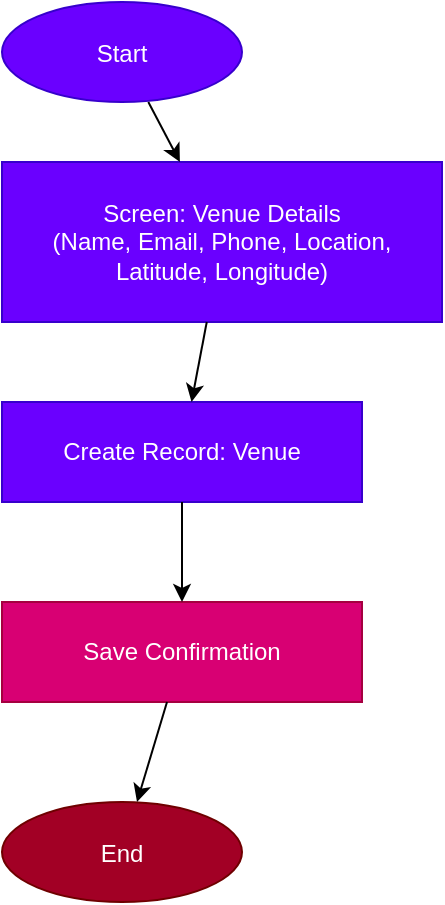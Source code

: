 <mxfile version="28.1.0">
  <diagram name="Venue Form Flow" id="Flow1">
    <mxGraphModel dx="1042" dy="527" grid="1" gridSize="10" guides="1" tooltips="1" connect="1" arrows="1" fold="1" page="1" pageScale="1" pageWidth="850" pageHeight="1100" math="0" shadow="0">
      <root>
        <mxCell id="0" />
        <mxCell id="1" parent="0" />
        <mxCell id="2" value="Start" style="shape=ellipse;fillColor=#6a00ff;strokeColor=#3700CC;fontColor=#ffffff;" parent="1" vertex="1">
          <mxGeometry x="200" y="40" width="120" height="50" as="geometry" />
        </mxCell>
        <mxCell id="3" value="Screen: Venue Details&#xa;(Name, Email, Phone, Location, Latitude, Longitude)" style="shape=rectangle;fillColor=#6a00ff;strokeColor=#3700CC;whiteSpace=wrap;fontColor=#ffffff;fillStyle=auto;" parent="1" vertex="1">
          <mxGeometry x="200" y="120" width="220" height="80" as="geometry" />
        </mxCell>
        <mxCell id="4" value="Create Record: Venue" style="shape=rectangle;fillColor=#6a00ff;strokeColor=#3700CC;whiteSpace=wrap;fontColor=#ffffff;" parent="1" vertex="1">
          <mxGeometry x="200" y="240" width="180" height="50" as="geometry" />
        </mxCell>
        <mxCell id="5" value="Save Confirmation" style="shape=rectangle;fillColor=#d80073;strokeColor=#A50040;whiteSpace=wrap;fontColor=#ffffff;" parent="1" vertex="1">
          <mxGeometry x="200" y="340" width="180" height="50" as="geometry" />
        </mxCell>
        <mxCell id="6" value="End" style="shape=ellipse;fillColor=#a20025;strokeColor=#6F0000;fontColor=#ffffff;" parent="1" vertex="1">
          <mxGeometry x="200" y="440" width="120" height="50" as="geometry" />
        </mxCell>
        <mxCell id="7" parent="1" source="2" target="3" edge="1">
          <mxGeometry relative="1" as="geometry" />
        </mxCell>
        <mxCell id="8" parent="1" source="3" target="4" edge="1">
          <mxGeometry relative="1" as="geometry" />
        </mxCell>
        <mxCell id="9" parent="1" source="4" target="5" edge="1">
          <mxGeometry relative="1" as="geometry" />
        </mxCell>
        <mxCell id="10" parent="1" source="5" target="6" edge="1">
          <mxGeometry relative="1" as="geometry" />
        </mxCell>
      </root>
    </mxGraphModel>
  </diagram>
</mxfile>
